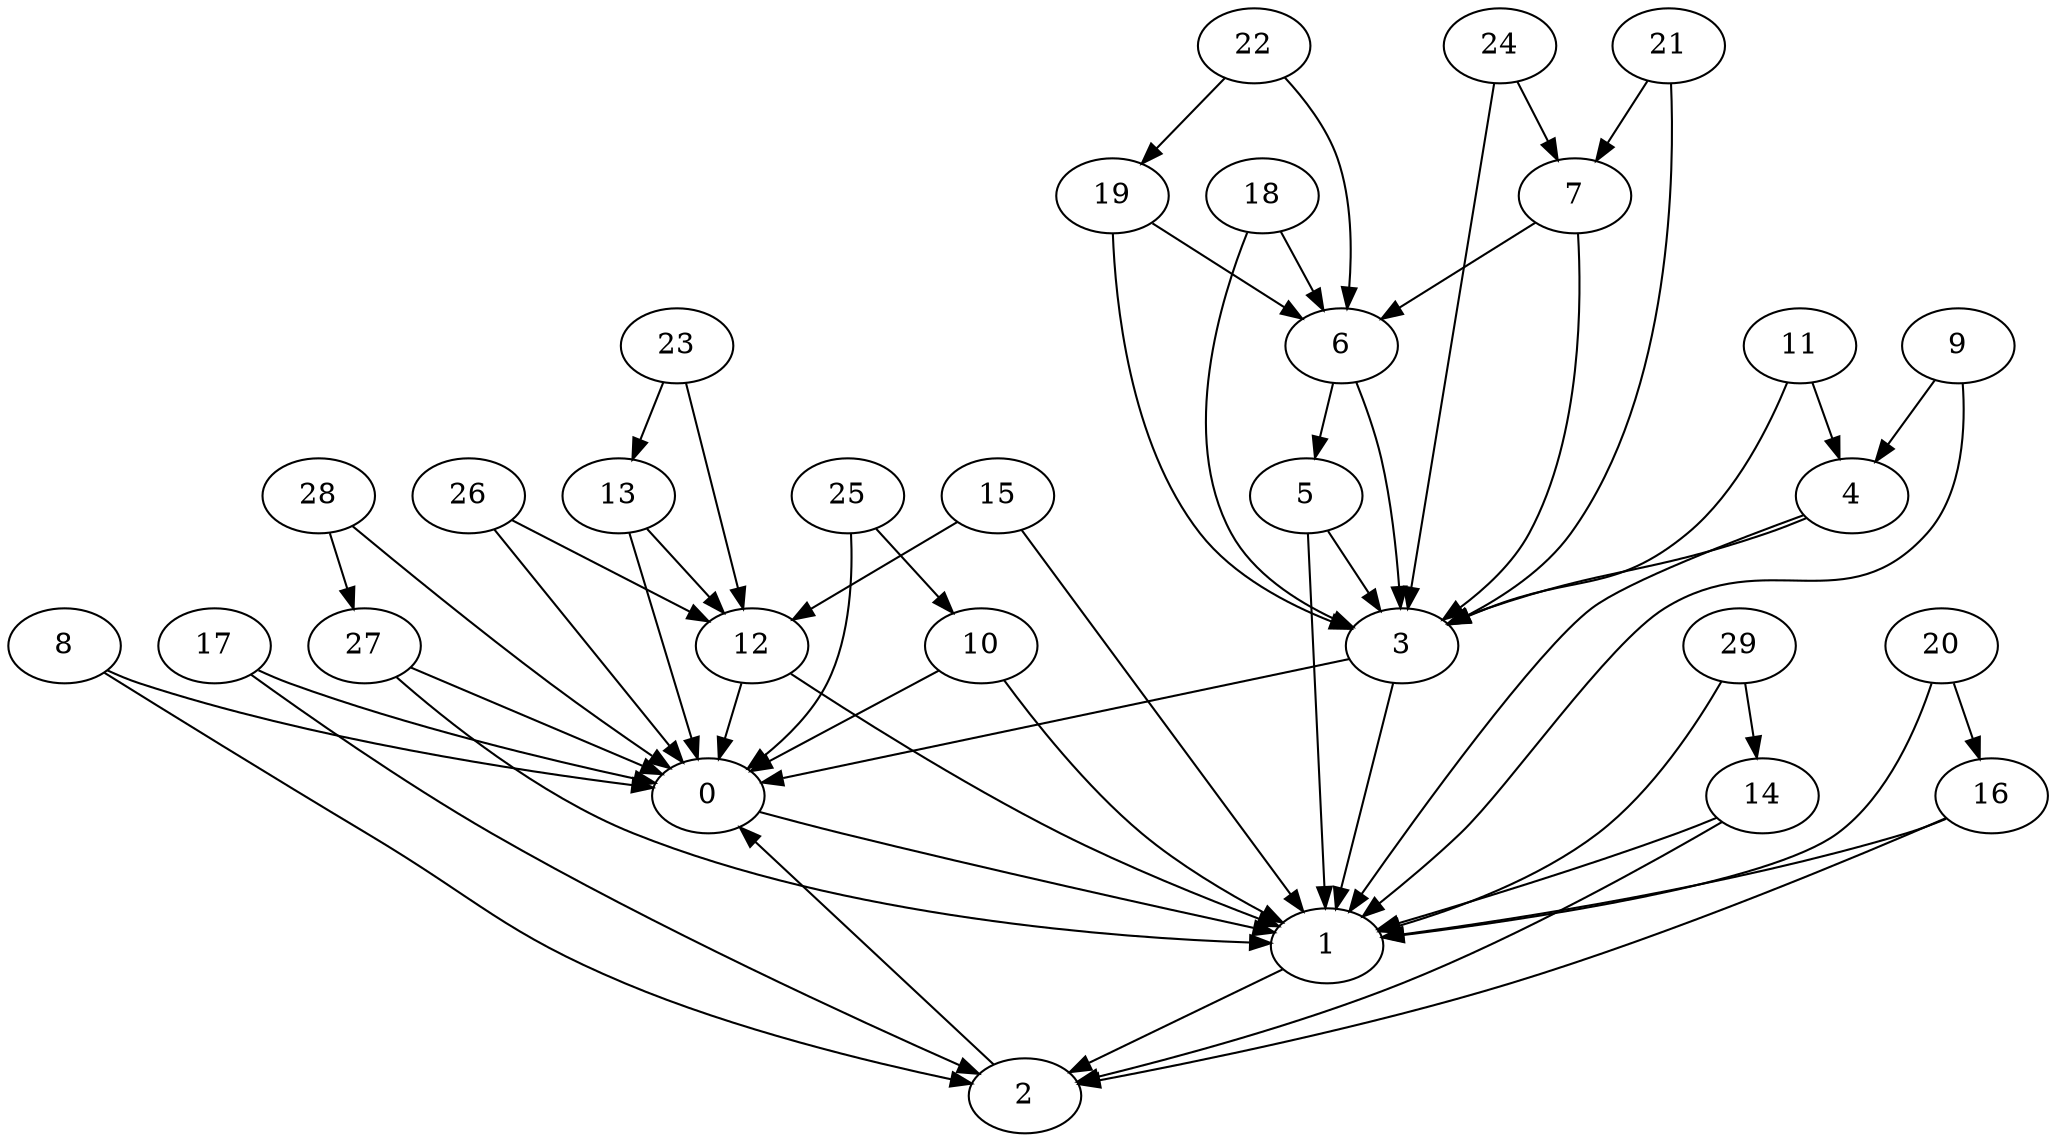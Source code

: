 digraph {
	0 [label=0]
	1 [label=1]
	2 [label=2]
	3 [label=3]
	4 [label=4]
	5 [label=5]
	6 [label=6]
	7 [label=7]
	8 [label=8]
	9 [label=9]
	10 [label=10]
	11 [label=11]
	12 [label=12]
	13 [label=13]
	14 [label=14]
	15 [label=15]
	16 [label=16]
	17 [label=17]
	18 [label=18]
	19 [label=19]
	20 [label=20]
	21 [label=21]
	22 [label=22]
	23 [label=23]
	24 [label=24]
	25 [label=25]
	26 [label=26]
	27 [label=27]
	28 [label=28]
	29 [label=29]
	0 -> 1
	1 -> 2
	2 -> 0
	3 -> 0
	3 -> 1
	4 -> 3
	4 -> 1
	5 -> 3
	5 -> 1
	6 -> 5
	6 -> 3
	7 -> 6
	7 -> 3
	8 -> 2
	8 -> 0
	9 -> 4
	9 -> 1
	10 -> 0
	10 -> 1
	11 -> 4
	11 -> 3
	12 -> 0
	12 -> 1
	13 -> 12
	13 -> 0
	14 -> 1
	14 -> 2
	15 -> 12
	15 -> 1
	16 -> 1
	16 -> 2
	17 -> 2
	17 -> 0
	18 -> 6
	18 -> 3
	19 -> 6
	19 -> 3
	20 -> 16
	20 -> 1
	21 -> 7
	21 -> 3
	22 -> 19
	22 -> 6
	23 -> 13
	23 -> 12
	24 -> 7
	24 -> 3
	25 -> 10
	25 -> 0
	26 -> 12
	26 -> 0
	27 -> 0
	27 -> 1
	28 -> 27
	28 -> 0
	29 -> 14
	29 -> 1
}